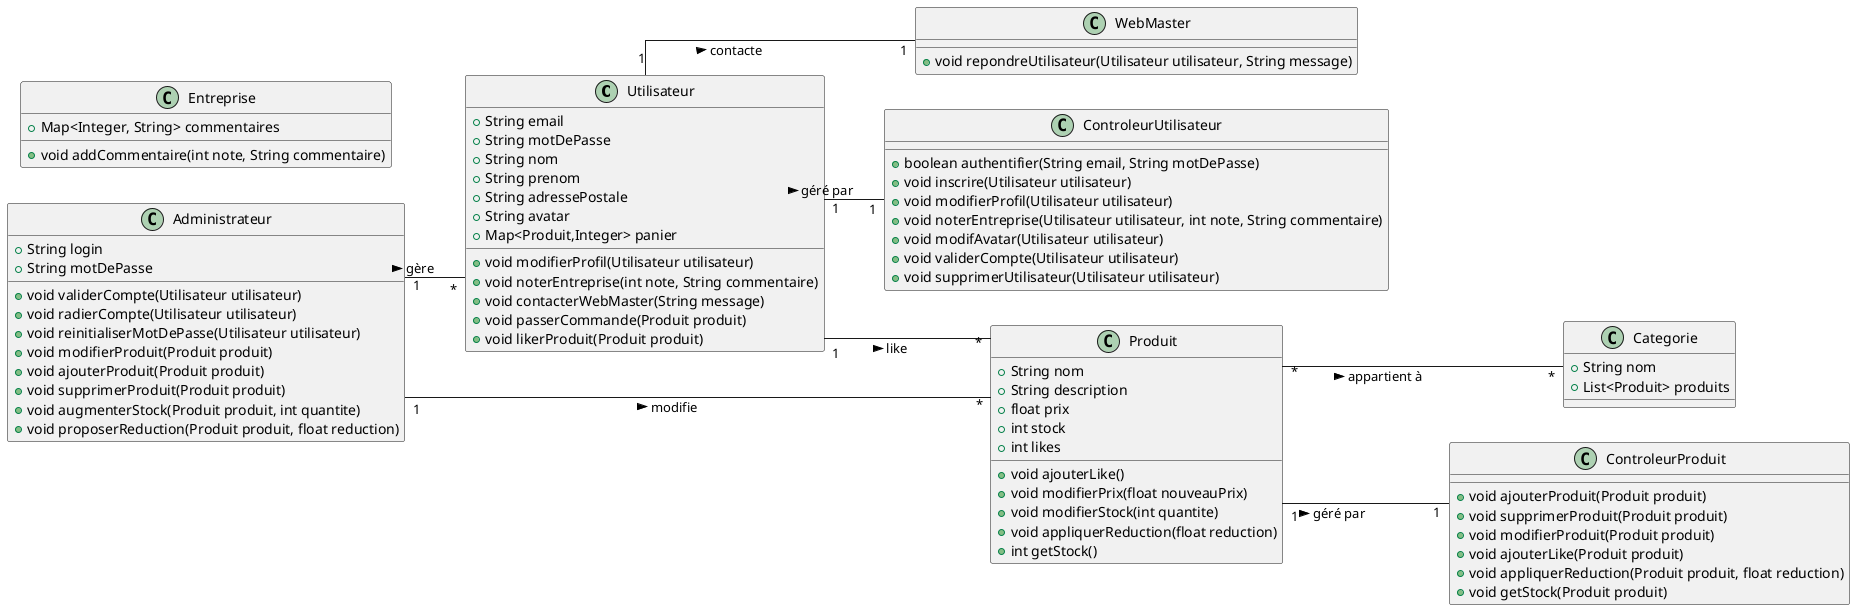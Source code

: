 @startuml
' Activer les lignes orthogonales
skinparam linetype ortho
left to right direction

' Classes principales
class Utilisateur {
    +String email
    +String motDePasse
    +String nom
    +String prenom
    +String adressePostale
    +String avatar
    +Map<Produit,Integer> panier
    +void modifierProfil(Utilisateur utilisateur)
    +void noterEntreprise(int note, String commentaire)
    +void contacterWebMaster(String message)
    +void passerCommande(Produit produit)
    +void likerProduit(Produit produit)
}

class Administrateur {
    +String login
    +String motDePasse
    +void validerCompte(Utilisateur utilisateur)
    +void radierCompte(Utilisateur utilisateur)
    +void reinitialiserMotDePasse(Utilisateur utilisateur)
    +void modifierProduit(Produit produit)
    +void ajouterProduit(Produit produit)
    +void supprimerProduit(Produit produit)
    +void augmenterStock(Produit produit, int quantite)
    +void proposerReduction(Produit produit, float reduction)
}

class WebMaster {
    +void repondreUtilisateur(Utilisateur utilisateur, String message)
}

class Produit {
    +String nom
    +String description
    +float prix
    +int stock
    +int likes
    +void ajouterLike()
    +void modifierPrix(float nouveauPrix)
    +void modifierStock(int quantite)
    +void appliquerReduction(float reduction)
    +int getStock()
}

class Categorie {
    +String nom
    +List<Produit> produits
}

class Entreprise {
    +Map<Integer, String> commentaires
    +void addCommentaire(int note, String commentaire)
}

' Classes de contrôleurs
class ControleurUtilisateur {
    +boolean authentifier(String email, String motDePasse)
    +void inscrire(Utilisateur utilisateur)
    +void modifierProfil(Utilisateur utilisateur)
    +void noterEntreprise(Utilisateur utilisateur, int note, String commentaire)
    +void modifAvatar(Utilisateur utilisateur)
    +void validerCompte(Utilisateur utilisateur)
    +void supprimerUtilisateur(Utilisateur utilisateur)
}

class ControleurProduit {
    +void ajouterProduit(Produit produit)
    +void supprimerProduit(Produit produit)
    +void modifierProduit(Produit produit)
    +void ajouterLike(Produit produit)
    +void appliquerReduction(Produit produit, float reduction)
    +void getStock(Produit produit)
}

' Relations
Utilisateur "1" -- "*" Produit : like >
Utilisateur "1" -- "1" WebMaster : contacte >
Administrateur "1" -- "*" Utilisateur : gère >
Administrateur "1" -- "*" Produit : modifie >
Produit "*" -- "*" Categorie : appartient à >

' Liaisons avec les classes de contrôleurs
Utilisateur "1" -- "1" ControleurUtilisateur : géré par >
Produit "1" -- "1" ControleurProduit : géré par >

@enduml
